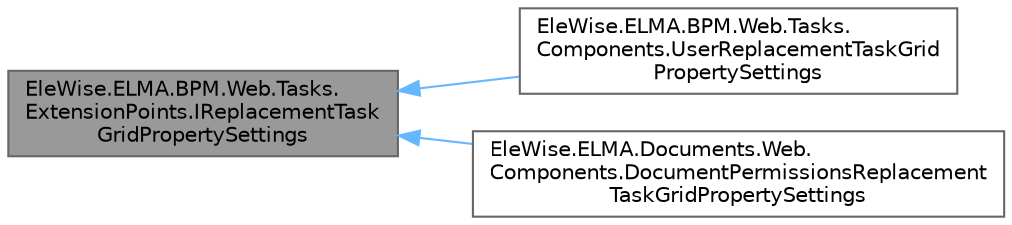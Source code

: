 digraph "EleWise.ELMA.BPM.Web.Tasks.ExtensionPoints.IReplacementTaskGridPropertySettings"
{
 // LATEX_PDF_SIZE
  bgcolor="transparent";
  edge [fontname=Helvetica,fontsize=10,labelfontname=Helvetica,labelfontsize=10];
  node [fontname=Helvetica,fontsize=10,shape=box,height=0.2,width=0.4];
  rankdir="LR";
  Node1 [id="Node000001",label="EleWise.ELMA.BPM.Web.Tasks.\lExtensionPoints.IReplacementTask\lGridPropertySettings",height=0.2,width=0.4,color="gray40", fillcolor="grey60", style="filled", fontcolor="black",tooltip="Точка расширения для отображения в задаче переназначения активных задач при замещении колонок с настр..."];
  Node1 -> Node2 [id="edge1_Node000001_Node000002",dir="back",color="steelblue1",style="solid",tooltip=" "];
  Node2 [id="Node000002",label="EleWise.ELMA.BPM.Web.Tasks.\lComponents.UserReplacementTaskGrid\lPropertySettings",height=0.2,width=0.4,color="gray40", fillcolor="white", style="filled",tooltip=" "];
  Node1 -> Node3 [id="edge2_Node000001_Node000003",dir="back",color="steelblue1",style="solid",tooltip=" "];
  Node3 [id="Node000003",label="EleWise.ELMA.Documents.Web.\lComponents.DocumentPermissionsReplacement\lTaskGridPropertySettings",height=0.2,width=0.4,color="gray40", fillcolor="white", style="filled",URL="$class_ele_wise_1_1_e_l_m_a_1_1_documents_1_1_web_1_1_components_1_1_document_permissions_replaceefdcbc9c395884c02af769703a7284b8.html",tooltip="Реализация точки расширения для отображения в задаче переназначения активных задач при замещении коло..."];
}
